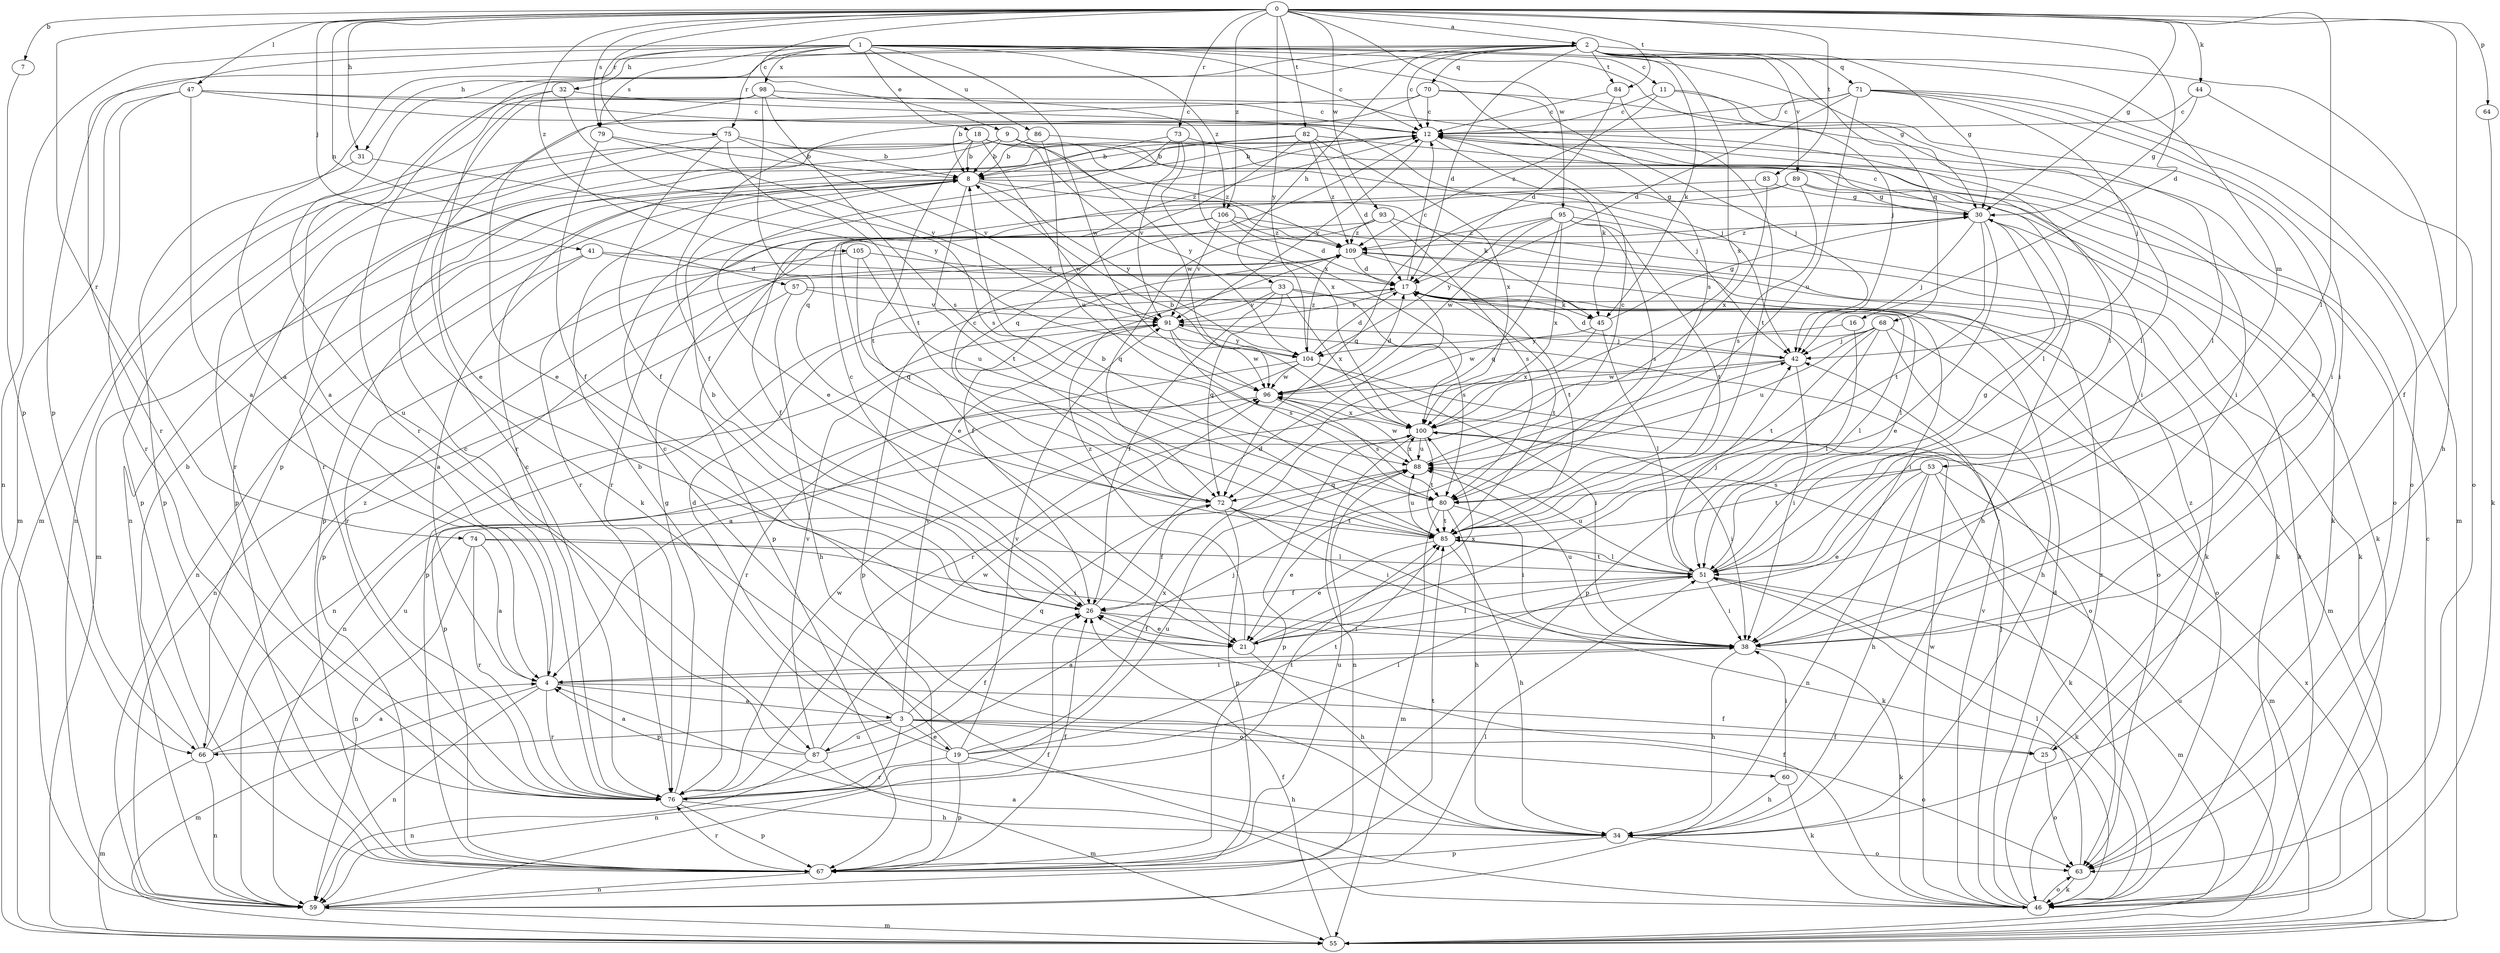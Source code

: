 strict digraph  {
0;
1;
2;
3;
4;
7;
8;
9;
11;
12;
16;
17;
18;
19;
21;
25;
26;
30;
31;
32;
33;
34;
38;
41;
42;
44;
45;
46;
47;
51;
53;
55;
57;
59;
60;
63;
64;
66;
67;
68;
70;
71;
72;
73;
74;
75;
76;
79;
80;
82;
83;
84;
85;
86;
87;
88;
89;
91;
93;
95;
96;
98;
100;
104;
105;
106;
109;
0 -> 2  [label=a];
0 -> 7  [label=b];
0 -> 9  [label=c];
0 -> 16  [label=d];
0 -> 25  [label=f];
0 -> 30  [label=g];
0 -> 31  [label=h];
0 -> 41  [label=j];
0 -> 44  [label=k];
0 -> 47  [label=l];
0 -> 51  [label=l];
0 -> 57  [label=n];
0 -> 64  [label=p];
0 -> 73  [label=r];
0 -> 74  [label=r];
0 -> 75  [label=r];
0 -> 79  [label=s];
0 -> 82  [label=t];
0 -> 83  [label=t];
0 -> 84  [label=t];
0 -> 93  [label=w];
0 -> 95  [label=w];
0 -> 104  [label=y];
0 -> 105  [label=z];
0 -> 106  [label=z];
1 -> 11  [label=c];
1 -> 12  [label=c];
1 -> 18  [label=e];
1 -> 30  [label=g];
1 -> 31  [label=h];
1 -> 32  [label=h];
1 -> 42  [label=j];
1 -> 59  [label=n];
1 -> 75  [label=r];
1 -> 76  [label=r];
1 -> 79  [label=s];
1 -> 80  [label=s];
1 -> 86  [label=u];
1 -> 96  [label=w];
1 -> 98  [label=x];
1 -> 106  [label=z];
2 -> 12  [label=c];
2 -> 17  [label=d];
2 -> 30  [label=g];
2 -> 33  [label=h];
2 -> 34  [label=h];
2 -> 45  [label=k];
2 -> 53  [label=m];
2 -> 66  [label=p];
2 -> 68  [label=q];
2 -> 70  [label=q];
2 -> 71  [label=q];
2 -> 76  [label=r];
2 -> 84  [label=t];
2 -> 87  [label=u];
2 -> 89  [label=v];
2 -> 100  [label=x];
3 -> 17  [label=d];
3 -> 19  [label=e];
3 -> 25  [label=f];
3 -> 59  [label=n];
3 -> 60  [label=o];
3 -> 63  [label=o];
3 -> 66  [label=p];
3 -> 72  [label=q];
3 -> 87  [label=u];
3 -> 91  [label=v];
4 -> 2  [label=a];
4 -> 3  [label=a];
4 -> 25  [label=f];
4 -> 38  [label=i];
4 -> 55  [label=m];
4 -> 59  [label=n];
4 -> 76  [label=r];
7 -> 66  [label=p];
8 -> 30  [label=g];
8 -> 45  [label=k];
8 -> 55  [label=m];
8 -> 66  [label=p];
8 -> 67  [label=p];
8 -> 85  [label=t];
8 -> 104  [label=y];
9 -> 8  [label=b];
9 -> 42  [label=j];
9 -> 67  [label=p];
9 -> 76  [label=r];
9 -> 96  [label=w];
9 -> 109  [label=z];
11 -> 12  [label=c];
11 -> 38  [label=i];
11 -> 51  [label=l];
11 -> 109  [label=z];
12 -> 8  [label=b];
12 -> 38  [label=i];
12 -> 45  [label=k];
12 -> 91  [label=v];
16 -> 51  [label=l];
16 -> 104  [label=y];
17 -> 12  [label=c];
17 -> 38  [label=i];
17 -> 45  [label=k];
17 -> 63  [label=o];
17 -> 67  [label=p];
17 -> 85  [label=t];
17 -> 91  [label=v];
18 -> 8  [label=b];
18 -> 51  [label=l];
18 -> 59  [label=n];
18 -> 67  [label=p];
18 -> 85  [label=t];
18 -> 96  [label=w];
18 -> 104  [label=y];
18 -> 109  [label=z];
19 -> 8  [label=b];
19 -> 12  [label=c];
19 -> 34  [label=h];
19 -> 51  [label=l];
19 -> 67  [label=p];
19 -> 76  [label=r];
19 -> 85  [label=t];
19 -> 91  [label=v];
19 -> 100  [label=x];
21 -> 26  [label=f];
21 -> 34  [label=h];
21 -> 51  [label=l];
21 -> 100  [label=x];
21 -> 109  [label=z];
25 -> 63  [label=o];
25 -> 109  [label=z];
26 -> 8  [label=b];
26 -> 12  [label=c];
26 -> 17  [label=d];
26 -> 21  [label=e];
26 -> 38  [label=i];
30 -> 12  [label=c];
30 -> 21  [label=e];
30 -> 34  [label=h];
30 -> 42  [label=j];
30 -> 46  [label=k];
30 -> 85  [label=t];
30 -> 109  [label=z];
31 -> 67  [label=p];
31 -> 104  [label=y];
32 -> 4  [label=a];
32 -> 12  [label=c];
32 -> 21  [label=e];
32 -> 85  [label=t];
33 -> 26  [label=f];
33 -> 55  [label=m];
33 -> 67  [label=p];
33 -> 72  [label=q];
33 -> 80  [label=s];
33 -> 91  [label=v];
33 -> 100  [label=x];
34 -> 63  [label=o];
34 -> 67  [label=p];
38 -> 4  [label=a];
38 -> 12  [label=c];
38 -> 34  [label=h];
38 -> 46  [label=k];
38 -> 88  [label=u];
41 -> 4  [label=a];
41 -> 17  [label=d];
41 -> 51  [label=l];
41 -> 59  [label=n];
42 -> 17  [label=d];
42 -> 38  [label=i];
42 -> 59  [label=n];
42 -> 96  [label=w];
44 -> 12  [label=c];
44 -> 30  [label=g];
44 -> 63  [label=o];
45 -> 30  [label=g];
45 -> 51  [label=l];
45 -> 96  [label=w];
45 -> 100  [label=x];
46 -> 4  [label=a];
46 -> 17  [label=d];
46 -> 26  [label=f];
46 -> 42  [label=j];
46 -> 63  [label=o];
46 -> 91  [label=v];
46 -> 96  [label=w];
46 -> 109  [label=z];
47 -> 4  [label=a];
47 -> 12  [label=c];
47 -> 42  [label=j];
47 -> 51  [label=l];
47 -> 55  [label=m];
47 -> 76  [label=r];
51 -> 26  [label=f];
51 -> 30  [label=g];
51 -> 38  [label=i];
51 -> 42  [label=j];
51 -> 46  [label=k];
51 -> 55  [label=m];
51 -> 85  [label=t];
51 -> 88  [label=u];
53 -> 21  [label=e];
53 -> 34  [label=h];
53 -> 46  [label=k];
53 -> 55  [label=m];
53 -> 59  [label=n];
53 -> 80  [label=s];
53 -> 85  [label=t];
55 -> 12  [label=c];
55 -> 26  [label=f];
55 -> 88  [label=u];
55 -> 100  [label=x];
57 -> 34  [label=h];
57 -> 51  [label=l];
57 -> 59  [label=n];
57 -> 91  [label=v];
59 -> 26  [label=f];
59 -> 51  [label=l];
59 -> 55  [label=m];
60 -> 34  [label=h];
60 -> 38  [label=i];
60 -> 46  [label=k];
63 -> 46  [label=k];
63 -> 51  [label=l];
64 -> 46  [label=k];
66 -> 4  [label=a];
66 -> 8  [label=b];
66 -> 55  [label=m];
66 -> 59  [label=n];
66 -> 88  [label=u];
66 -> 109  [label=z];
67 -> 26  [label=f];
67 -> 59  [label=n];
67 -> 76  [label=r];
67 -> 85  [label=t];
67 -> 88  [label=u];
68 -> 34  [label=h];
68 -> 42  [label=j];
68 -> 63  [label=o];
68 -> 67  [label=p];
68 -> 76  [label=r];
68 -> 85  [label=t];
68 -> 88  [label=u];
70 -> 12  [label=c];
70 -> 26  [label=f];
70 -> 42  [label=j];
70 -> 51  [label=l];
70 -> 76  [label=r];
71 -> 8  [label=b];
71 -> 12  [label=c];
71 -> 17  [label=d];
71 -> 38  [label=i];
71 -> 42  [label=j];
71 -> 55  [label=m];
71 -> 63  [label=o];
71 -> 88  [label=u];
72 -> 12  [label=c];
72 -> 26  [label=f];
72 -> 38  [label=i];
72 -> 46  [label=k];
72 -> 67  [label=p];
72 -> 85  [label=t];
73 -> 8  [label=b];
73 -> 21  [label=e];
73 -> 63  [label=o];
73 -> 91  [label=v];
73 -> 100  [label=x];
74 -> 4  [label=a];
74 -> 38  [label=i];
74 -> 51  [label=l];
74 -> 59  [label=n];
74 -> 76  [label=r];
75 -> 8  [label=b];
75 -> 26  [label=f];
75 -> 76  [label=r];
75 -> 80  [label=s];
75 -> 91  [label=v];
76 -> 12  [label=c];
76 -> 30  [label=g];
76 -> 34  [label=h];
76 -> 42  [label=j];
76 -> 67  [label=p];
76 -> 85  [label=t];
76 -> 88  [label=u];
76 -> 96  [label=w];
79 -> 8  [label=b];
79 -> 26  [label=f];
79 -> 91  [label=v];
80 -> 21  [label=e];
80 -> 34  [label=h];
80 -> 38  [label=i];
80 -> 55  [label=m];
80 -> 85  [label=t];
82 -> 8  [label=b];
82 -> 17  [label=d];
82 -> 38  [label=i];
82 -> 59  [label=n];
82 -> 72  [label=q];
82 -> 100  [label=x];
82 -> 109  [label=z];
83 -> 30  [label=g];
83 -> 76  [label=r];
83 -> 100  [label=x];
84 -> 12  [label=c];
84 -> 17  [label=d];
84 -> 85  [label=t];
85 -> 8  [label=b];
85 -> 21  [label=e];
85 -> 34  [label=h];
85 -> 51  [label=l];
85 -> 88  [label=u];
86 -> 8  [label=b];
86 -> 46  [label=k];
86 -> 88  [label=u];
87 -> 4  [label=a];
87 -> 12  [label=c];
87 -> 26  [label=f];
87 -> 55  [label=m];
87 -> 59  [label=n];
87 -> 91  [label=v];
87 -> 96  [label=w];
88 -> 12  [label=c];
88 -> 72  [label=q];
88 -> 96  [label=w];
88 -> 100  [label=x];
89 -> 30  [label=g];
89 -> 46  [label=k];
89 -> 72  [label=q];
89 -> 76  [label=r];
89 -> 80  [label=s];
91 -> 42  [label=j];
91 -> 59  [label=n];
91 -> 80  [label=s];
91 -> 96  [label=w];
91 -> 104  [label=y];
93 -> 46  [label=k];
93 -> 67  [label=p];
93 -> 72  [label=q];
93 -> 80  [label=s];
93 -> 109  [label=z];
95 -> 46  [label=k];
95 -> 72  [label=q];
95 -> 80  [label=s];
95 -> 85  [label=t];
95 -> 96  [label=w];
95 -> 100  [label=x];
95 -> 104  [label=y];
95 -> 109  [label=z];
96 -> 17  [label=d];
96 -> 67  [label=p];
96 -> 80  [label=s];
96 -> 100  [label=x];
98 -> 12  [label=c];
98 -> 21  [label=e];
98 -> 46  [label=k];
98 -> 55  [label=m];
98 -> 72  [label=q];
98 -> 80  [label=s];
98 -> 100  [label=x];
100 -> 8  [label=b];
100 -> 38  [label=i];
100 -> 59  [label=n];
100 -> 67  [label=p];
100 -> 85  [label=t];
100 -> 88  [label=u];
104 -> 4  [label=a];
104 -> 17  [label=d];
104 -> 38  [label=i];
104 -> 63  [label=o];
104 -> 76  [label=r];
104 -> 96  [label=w];
104 -> 109  [label=z];
105 -> 17  [label=d];
105 -> 72  [label=q];
105 -> 76  [label=r];
105 -> 88  [label=u];
106 -> 17  [label=d];
106 -> 21  [label=e];
106 -> 26  [label=f];
106 -> 46  [label=k];
106 -> 91  [label=v];
106 -> 109  [label=z];
109 -> 17  [label=d];
109 -> 26  [label=f];
109 -> 67  [label=p];
109 -> 85  [label=t];
}
